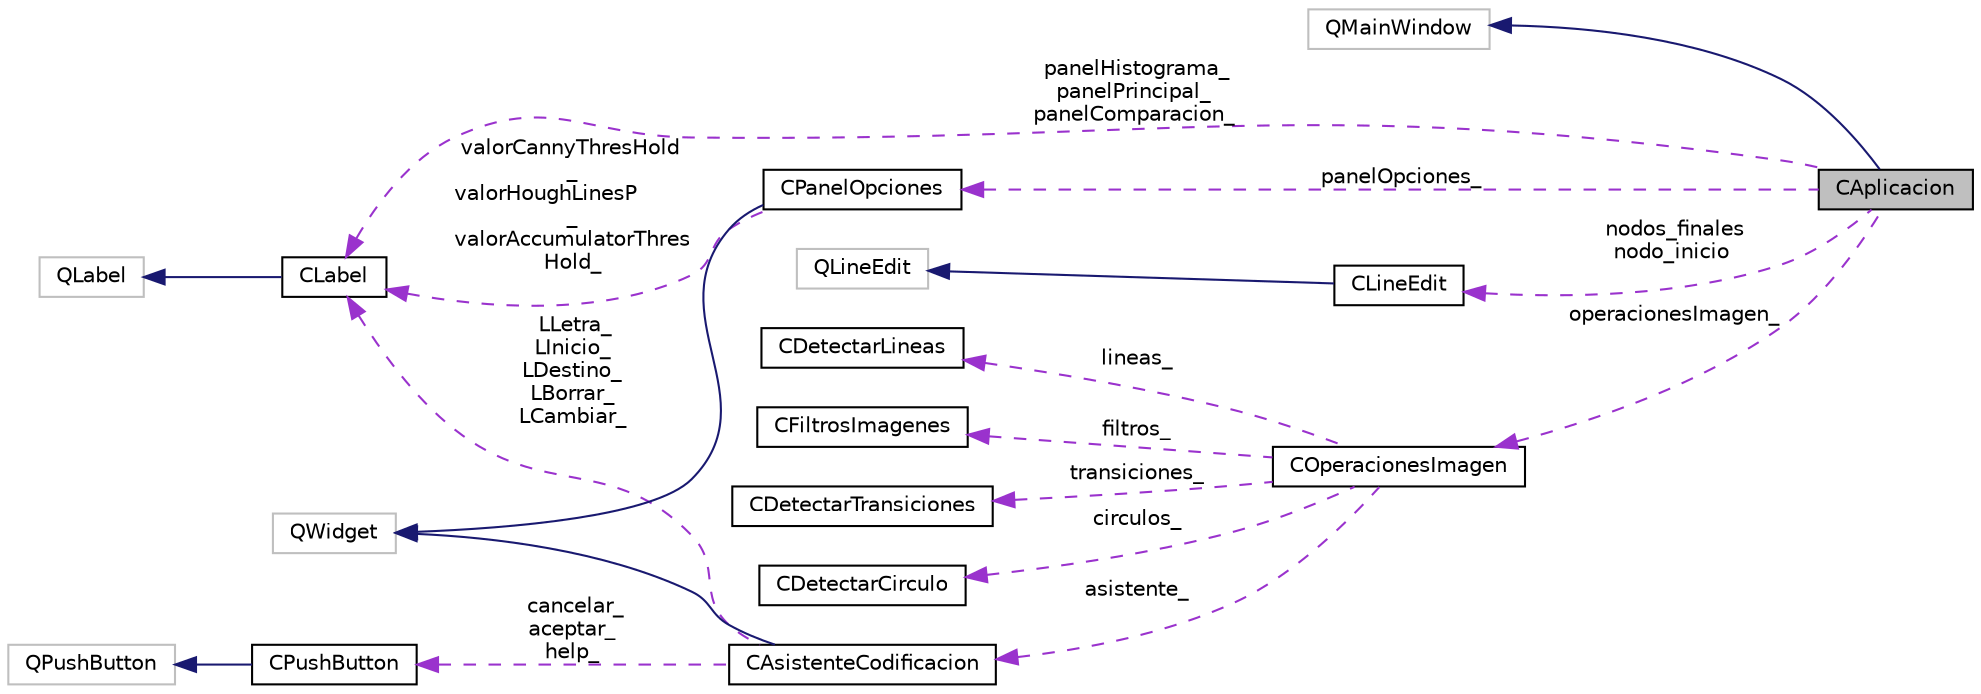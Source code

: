 digraph "CAplicacion"
{
  edge [fontname="Helvetica",fontsize="10",labelfontname="Helvetica",labelfontsize="10"];
  node [fontname="Helvetica",fontsize="10",shape=record];
  rankdir="LR";
  Node1 [label="CAplicacion",height=0.2,width=0.4,color="black", fillcolor="grey75", style="filled", fontcolor="black"];
  Node2 -> Node1 [dir="back",color="midnightblue",fontsize="10",style="solid",fontname="Helvetica"];
  Node2 [label="QMainWindow",height=0.2,width=0.4,color="grey75", fillcolor="white", style="filled"];
  Node3 -> Node1 [dir="back",color="darkorchid3",fontsize="10",style="dashed",label=" panelHistograma_\npanelPrincipal_\npanelComparacion_" ,fontname="Helvetica"];
  Node3 [label="CLabel",height=0.2,width=0.4,color="black", fillcolor="white", style="filled",URL="$classCLabel.html"];
  Node4 -> Node3 [dir="back",color="midnightblue",fontsize="10",style="solid",fontname="Helvetica"];
  Node4 [label="QLabel",height=0.2,width=0.4,color="grey75", fillcolor="white", style="filled"];
  Node5 -> Node1 [dir="back",color="darkorchid3",fontsize="10",style="dashed",label=" panelOpciones_" ,fontname="Helvetica"];
  Node5 [label="CPanelOpciones",height=0.2,width=0.4,color="black", fillcolor="white", style="filled",URL="$classCPanelOpciones.html"];
  Node6 -> Node5 [dir="back",color="midnightblue",fontsize="10",style="solid",fontname="Helvetica"];
  Node6 [label="QWidget",height=0.2,width=0.4,color="grey75", fillcolor="white", style="filled"];
  Node3 -> Node5 [dir="back",color="darkorchid3",fontsize="10",style="dashed",label=" valorCannyThresHold\l_\nvalorHoughLinesP\l_\nvalorAccumulatorThres\lHold_" ,fontname="Helvetica"];
  Node7 -> Node1 [dir="back",color="darkorchid3",fontsize="10",style="dashed",label=" nodos_finales\nnodo_inicio" ,fontname="Helvetica"];
  Node7 [label="CLineEdit",height=0.2,width=0.4,color="black", fillcolor="white", style="filled",URL="$classCLineEdit.html"];
  Node8 -> Node7 [dir="back",color="midnightblue",fontsize="10",style="solid",fontname="Helvetica"];
  Node8 [label="QLineEdit",height=0.2,width=0.4,color="grey75", fillcolor="white", style="filled"];
  Node9 -> Node1 [dir="back",color="darkorchid3",fontsize="10",style="dashed",label=" operacionesImagen_" ,fontname="Helvetica"];
  Node9 [label="COperacionesImagen",height=0.2,width=0.4,color="black", fillcolor="white", style="filled",URL="$classCOperacionesImagen.html"];
  Node10 -> Node9 [dir="back",color="darkorchid3",fontsize="10",style="dashed",label=" filtros_" ,fontname="Helvetica"];
  Node10 [label="CFiltrosImagenes",height=0.2,width=0.4,color="black", fillcolor="white", style="filled",URL="$classCFiltrosImagenes.html"];
  Node11 -> Node9 [dir="back",color="darkorchid3",fontsize="10",style="dashed",label=" transiciones_" ,fontname="Helvetica"];
  Node11 [label="CDetectarTransiciones",height=0.2,width=0.4,color="black", fillcolor="white", style="filled",URL="$classCDetectarTransiciones.html"];
  Node12 -> Node9 [dir="back",color="darkorchid3",fontsize="10",style="dashed",label=" circulos_" ,fontname="Helvetica"];
  Node12 [label="CDetectarCirculo",height=0.2,width=0.4,color="black", fillcolor="white", style="filled",URL="$classCDetectarCirculo.html"];
  Node13 -> Node9 [dir="back",color="darkorchid3",fontsize="10",style="dashed",label=" asistente_" ,fontname="Helvetica"];
  Node13 [label="CAsistenteCodificacion",height=0.2,width=0.4,color="black", fillcolor="white", style="filled",URL="$classCAsistenteCodificacion.html"];
  Node6 -> Node13 [dir="back",color="midnightblue",fontsize="10",style="solid",fontname="Helvetica"];
  Node14 -> Node13 [dir="back",color="darkorchid3",fontsize="10",style="dashed",label=" cancelar_\naceptar_\nhelp_" ,fontname="Helvetica"];
  Node14 [label="CPushButton",height=0.2,width=0.4,color="black", fillcolor="white", style="filled",URL="$classCPushButton.html"];
  Node15 -> Node14 [dir="back",color="midnightblue",fontsize="10",style="solid",fontname="Helvetica"];
  Node15 [label="QPushButton",height=0.2,width=0.4,color="grey75", fillcolor="white", style="filled"];
  Node3 -> Node13 [dir="back",color="darkorchid3",fontsize="10",style="dashed",label=" LLetra_\nLInicio_\nLDestino_\nLBorrar_\nLCambiar_" ,fontname="Helvetica"];
  Node16 -> Node9 [dir="back",color="darkorchid3",fontsize="10",style="dashed",label=" lineas_" ,fontname="Helvetica"];
  Node16 [label="CDetectarLineas",height=0.2,width=0.4,color="black", fillcolor="white", style="filled",URL="$classCDetectarLineas.html"];
}

